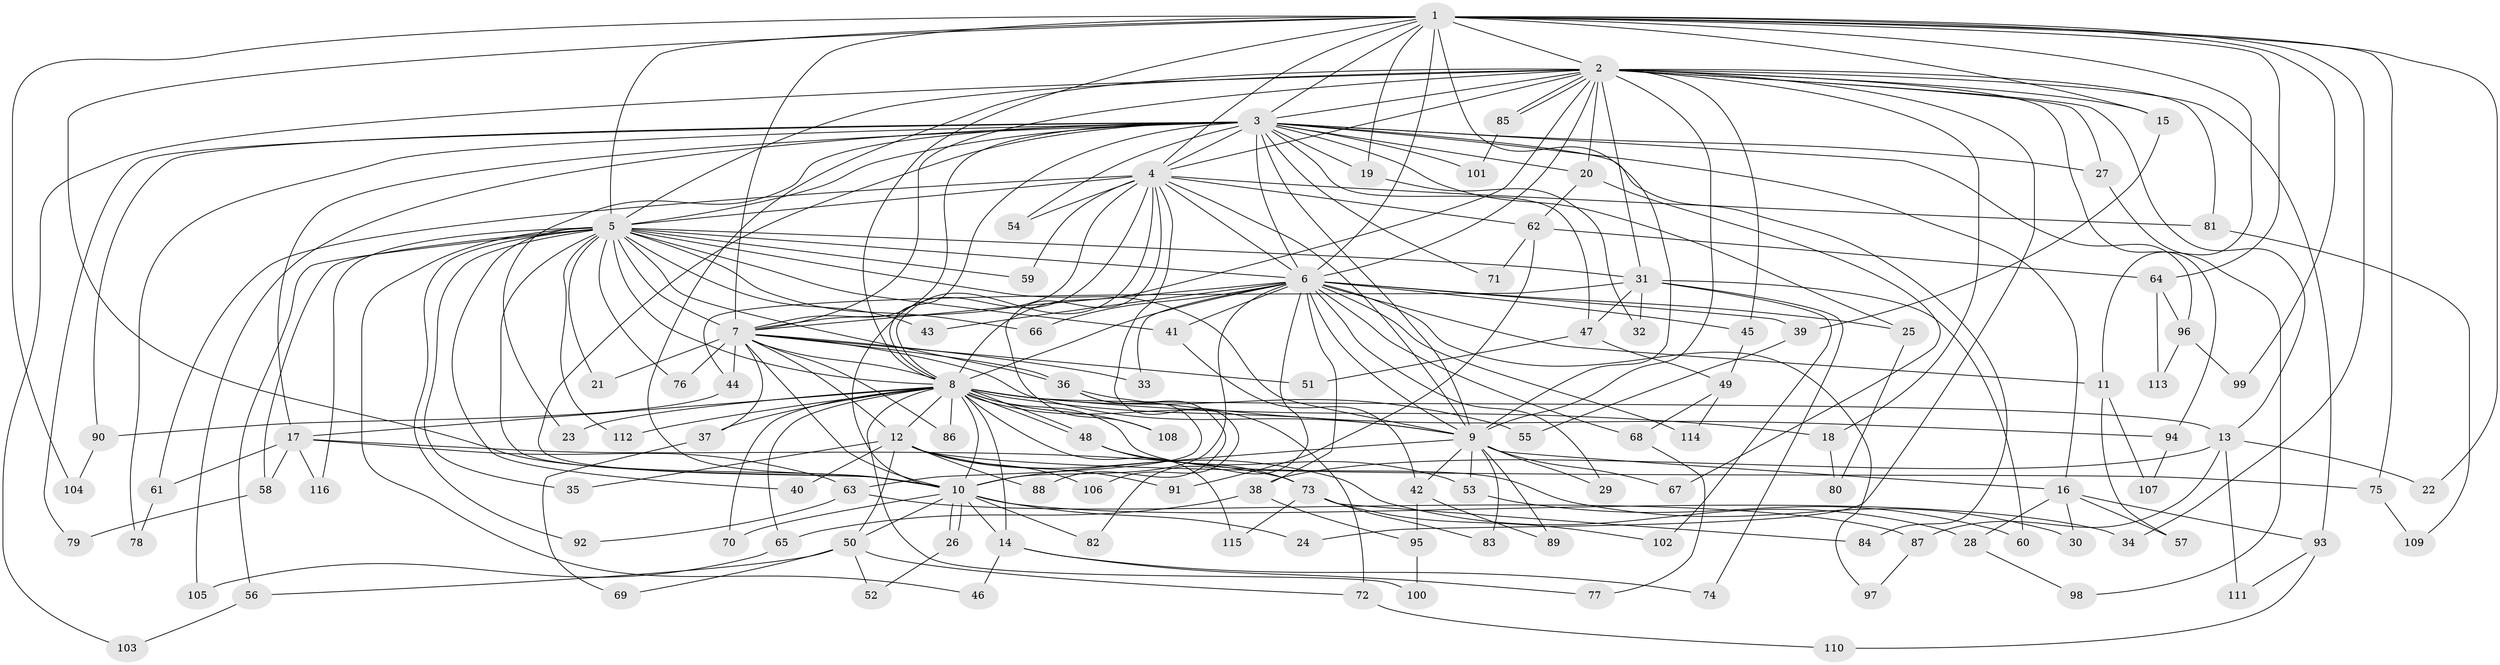 // coarse degree distribution, {26: 0.02631578947368421, 17: 0.05263157894736842, 11: 0.02631578947368421, 12: 0.02631578947368421, 13: 0.05263157894736842, 14: 0.02631578947368421, 3: 0.18421052631578946, 8: 0.07894736842105263, 7: 0.07894736842105263, 5: 0.05263157894736842, 9: 0.02631578947368421, 4: 0.18421052631578946, 2: 0.13157894736842105, 6: 0.05263157894736842}
// Generated by graph-tools (version 1.1) at 2025/49/03/04/25 22:49:42]
// undirected, 116 vertices, 257 edges
graph export_dot {
  node [color=gray90,style=filled];
  1;
  2;
  3;
  4;
  5;
  6;
  7;
  8;
  9;
  10;
  11;
  12;
  13;
  14;
  15;
  16;
  17;
  18;
  19;
  20;
  21;
  22;
  23;
  24;
  25;
  26;
  27;
  28;
  29;
  30;
  31;
  32;
  33;
  34;
  35;
  36;
  37;
  38;
  39;
  40;
  41;
  42;
  43;
  44;
  45;
  46;
  47;
  48;
  49;
  50;
  51;
  52;
  53;
  54;
  55;
  56;
  57;
  58;
  59;
  60;
  61;
  62;
  63;
  64;
  65;
  66;
  67;
  68;
  69;
  70;
  71;
  72;
  73;
  74;
  75;
  76;
  77;
  78;
  79;
  80;
  81;
  82;
  83;
  84;
  85;
  86;
  87;
  88;
  89;
  90;
  91;
  92;
  93;
  94;
  95;
  96;
  97;
  98;
  99;
  100;
  101;
  102;
  103;
  104;
  105;
  106;
  107;
  108;
  109;
  110;
  111;
  112;
  113;
  114;
  115;
  116;
  1 -- 2;
  1 -- 3;
  1 -- 4;
  1 -- 5;
  1 -- 6;
  1 -- 7;
  1 -- 8;
  1 -- 9;
  1 -- 10;
  1 -- 11;
  1 -- 15;
  1 -- 19;
  1 -- 22;
  1 -- 34;
  1 -- 64;
  1 -- 75;
  1 -- 99;
  1 -- 104;
  2 -- 3;
  2 -- 4;
  2 -- 5;
  2 -- 6;
  2 -- 7;
  2 -- 8;
  2 -- 9;
  2 -- 10;
  2 -- 13;
  2 -- 15;
  2 -- 18;
  2 -- 20;
  2 -- 24;
  2 -- 27;
  2 -- 31;
  2 -- 45;
  2 -- 81;
  2 -- 85;
  2 -- 85;
  2 -- 93;
  2 -- 94;
  2 -- 103;
  3 -- 4;
  3 -- 5;
  3 -- 6;
  3 -- 7;
  3 -- 8;
  3 -- 9;
  3 -- 10;
  3 -- 16;
  3 -- 17;
  3 -- 19;
  3 -- 20;
  3 -- 23;
  3 -- 25;
  3 -- 27;
  3 -- 47;
  3 -- 54;
  3 -- 71;
  3 -- 78;
  3 -- 79;
  3 -- 84;
  3 -- 90;
  3 -- 96;
  3 -- 101;
  3 -- 105;
  4 -- 5;
  4 -- 6;
  4 -- 7;
  4 -- 8;
  4 -- 9;
  4 -- 10;
  4 -- 54;
  4 -- 59;
  4 -- 61;
  4 -- 62;
  4 -- 81;
  4 -- 106;
  4 -- 108;
  5 -- 6;
  5 -- 7;
  5 -- 8;
  5 -- 9;
  5 -- 10;
  5 -- 21;
  5 -- 31;
  5 -- 35;
  5 -- 36;
  5 -- 40;
  5 -- 41;
  5 -- 43;
  5 -- 46;
  5 -- 56;
  5 -- 58;
  5 -- 59;
  5 -- 66;
  5 -- 76;
  5 -- 92;
  5 -- 112;
  5 -- 116;
  6 -- 7;
  6 -- 8;
  6 -- 9;
  6 -- 10;
  6 -- 11;
  6 -- 25;
  6 -- 29;
  6 -- 33;
  6 -- 38;
  6 -- 39;
  6 -- 41;
  6 -- 43;
  6 -- 45;
  6 -- 66;
  6 -- 68;
  6 -- 82;
  6 -- 97;
  6 -- 114;
  7 -- 8;
  7 -- 9;
  7 -- 10;
  7 -- 12;
  7 -- 21;
  7 -- 33;
  7 -- 36;
  7 -- 37;
  7 -- 44;
  7 -- 51;
  7 -- 76;
  7 -- 86;
  8 -- 9;
  8 -- 10;
  8 -- 12;
  8 -- 13;
  8 -- 14;
  8 -- 17;
  8 -- 18;
  8 -- 23;
  8 -- 30;
  8 -- 37;
  8 -- 48;
  8 -- 48;
  8 -- 55;
  8 -- 65;
  8 -- 70;
  8 -- 72;
  8 -- 86;
  8 -- 100;
  8 -- 108;
  8 -- 112;
  8 -- 115;
  9 -- 10;
  9 -- 16;
  9 -- 29;
  9 -- 42;
  9 -- 53;
  9 -- 67;
  9 -- 83;
  9 -- 89;
  10 -- 14;
  10 -- 24;
  10 -- 26;
  10 -- 26;
  10 -- 34;
  10 -- 50;
  10 -- 70;
  10 -- 82;
  11 -- 57;
  11 -- 107;
  12 -- 28;
  12 -- 35;
  12 -- 40;
  12 -- 50;
  12 -- 75;
  12 -- 88;
  12 -- 91;
  12 -- 106;
  13 -- 22;
  13 -- 38;
  13 -- 87;
  13 -- 111;
  14 -- 46;
  14 -- 74;
  14 -- 77;
  15 -- 39;
  16 -- 28;
  16 -- 30;
  16 -- 57;
  16 -- 93;
  17 -- 58;
  17 -- 61;
  17 -- 63;
  17 -- 73;
  17 -- 116;
  18 -- 80;
  19 -- 32;
  20 -- 62;
  20 -- 67;
  25 -- 80;
  26 -- 52;
  27 -- 98;
  28 -- 98;
  31 -- 32;
  31 -- 44;
  31 -- 47;
  31 -- 60;
  31 -- 74;
  31 -- 102;
  36 -- 63;
  36 -- 88;
  36 -- 94;
  37 -- 69;
  38 -- 65;
  38 -- 95;
  39 -- 55;
  41 -- 42;
  42 -- 89;
  42 -- 95;
  44 -- 90;
  45 -- 49;
  47 -- 49;
  47 -- 51;
  48 -- 53;
  48 -- 73;
  49 -- 68;
  49 -- 114;
  50 -- 52;
  50 -- 56;
  50 -- 69;
  50 -- 72;
  53 -- 60;
  56 -- 103;
  58 -- 79;
  61 -- 78;
  62 -- 64;
  62 -- 71;
  62 -- 91;
  63 -- 87;
  63 -- 92;
  64 -- 96;
  64 -- 113;
  65 -- 105;
  68 -- 77;
  72 -- 110;
  73 -- 83;
  73 -- 84;
  73 -- 102;
  73 -- 115;
  75 -- 109;
  81 -- 109;
  85 -- 101;
  87 -- 97;
  90 -- 104;
  93 -- 110;
  93 -- 111;
  94 -- 107;
  95 -- 100;
  96 -- 99;
  96 -- 113;
}

